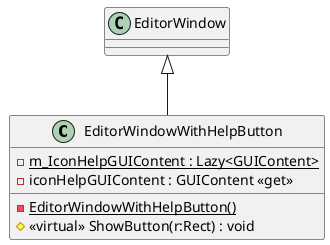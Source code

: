 @startuml
class EditorWindowWithHelpButton {
    {static} - m_IconHelpGUIContent : Lazy<GUIContent>
    - iconHelpGUIContent : GUIContent <<get>>
    {static} - EditorWindowWithHelpButton()
    # <<virtual>> ShowButton(r:Rect) : void
}
EditorWindow <|-- EditorWindowWithHelpButton
@enduml

